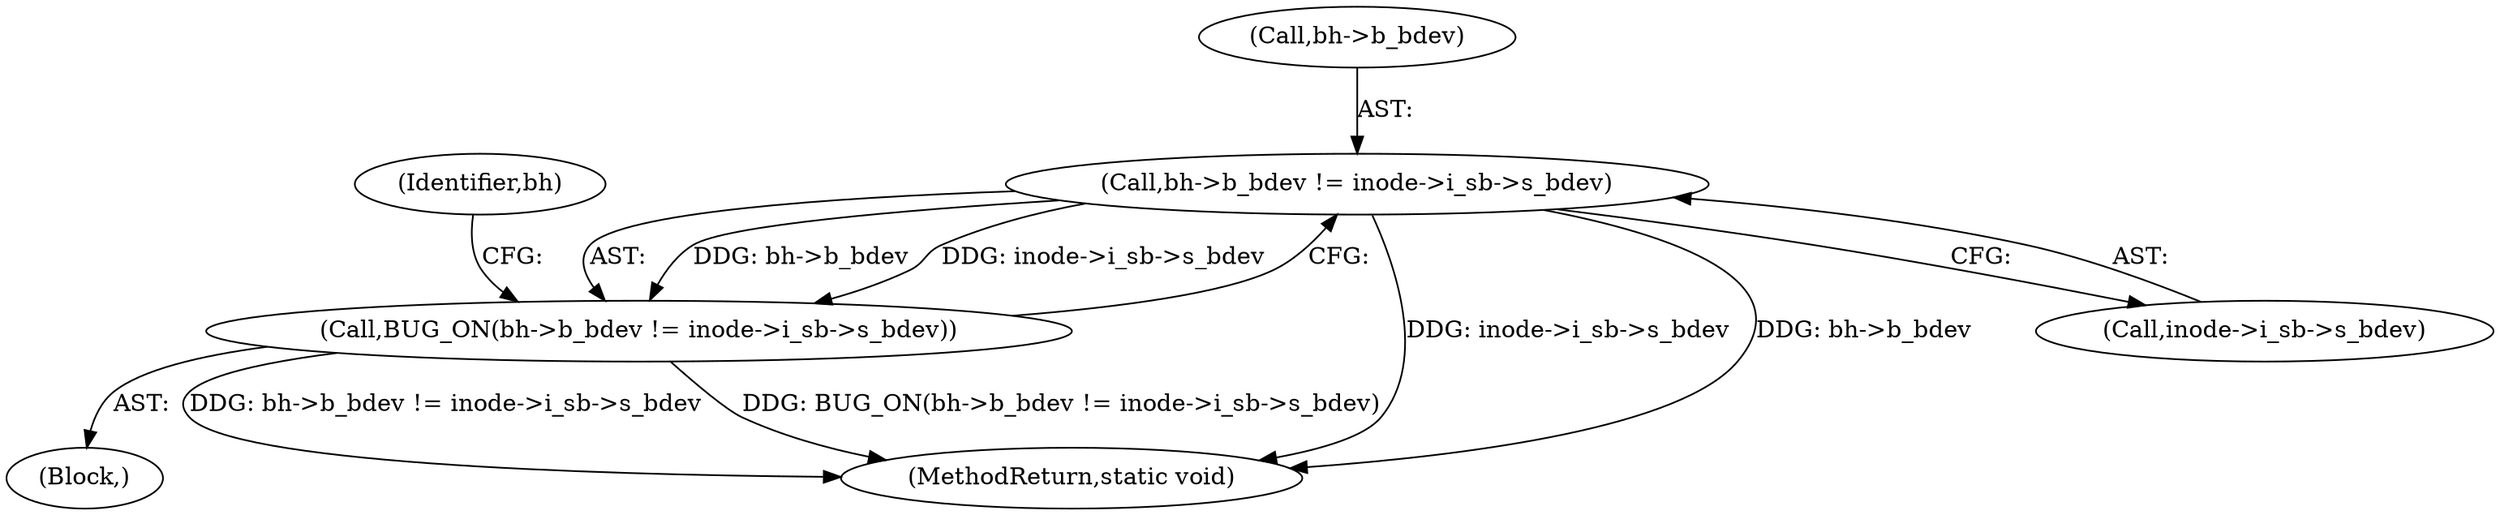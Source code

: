 digraph "0_linux_744692dc059845b2a3022119871846e74d4f6e11_15@pointer" {
"1000278" [label="(Call,bh->b_bdev != inode->i_sb->s_bdev)"];
"1000277" [label="(Call,BUG_ON(bh->b_bdev != inode->i_sb->s_bdev))"];
"1000276" [label="(Block,)"];
"1000337" [label="(MethodReturn,static void)"];
"1000282" [label="(Call,inode->i_sb->s_bdev)"];
"1000289" [label="(Identifier,bh)"];
"1000279" [label="(Call,bh->b_bdev)"];
"1000277" [label="(Call,BUG_ON(bh->b_bdev != inode->i_sb->s_bdev))"];
"1000278" [label="(Call,bh->b_bdev != inode->i_sb->s_bdev)"];
"1000278" -> "1000277"  [label="AST: "];
"1000278" -> "1000282"  [label="CFG: "];
"1000279" -> "1000278"  [label="AST: "];
"1000282" -> "1000278"  [label="AST: "];
"1000277" -> "1000278"  [label="CFG: "];
"1000278" -> "1000337"  [label="DDG: inode->i_sb->s_bdev"];
"1000278" -> "1000337"  [label="DDG: bh->b_bdev"];
"1000278" -> "1000277"  [label="DDG: bh->b_bdev"];
"1000278" -> "1000277"  [label="DDG: inode->i_sb->s_bdev"];
"1000277" -> "1000276"  [label="AST: "];
"1000289" -> "1000277"  [label="CFG: "];
"1000277" -> "1000337"  [label="DDG: bh->b_bdev != inode->i_sb->s_bdev"];
"1000277" -> "1000337"  [label="DDG: BUG_ON(bh->b_bdev != inode->i_sb->s_bdev)"];
}
